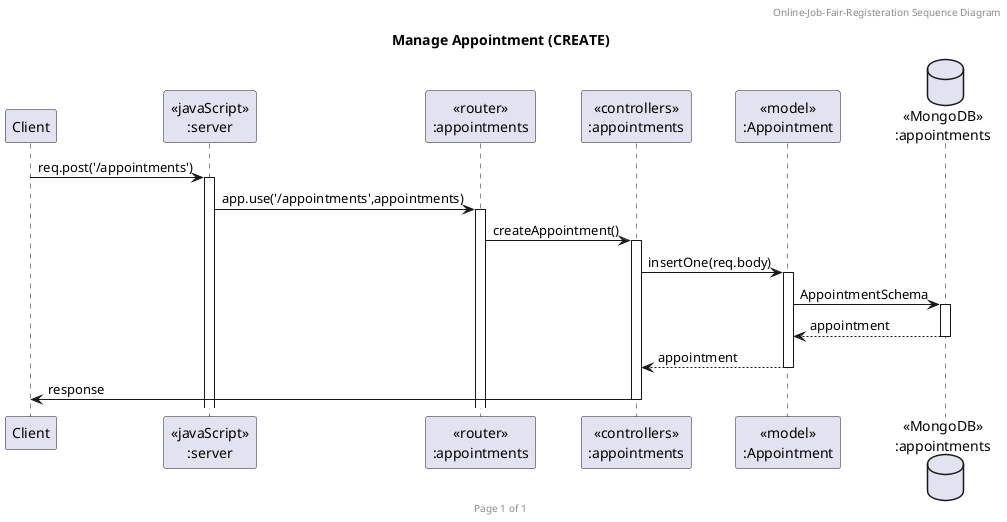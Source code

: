 @startuml Manage Appointment (CREATE)

header Online-Job-Fair-Registeration Sequence Diagram
footer Page %page% of %lastpage%
title "Manage Appointment (CREATE)"

participant "Client" as client
participant "<<javaScript>>\n:server" as server
participant "<<router>>\n:appointments" as routerAppointments
participant "<<controllers>>\n:appointments" as controllersAppointments
participant "<<model>>\n:Appointment" as modelAppointment
database "<<MongoDB>>\n:appointments" as AppointmentsDatabase

client->server ++:req.post('/appointments')
server->routerAppointments ++:app.use('/appointments',appointments)
routerAppointments -> controllersAppointments ++:createAppointment()
controllersAppointments->modelAppointment ++:insertOne(req.body)
modelAppointment ->AppointmentsDatabase ++: AppointmentSchema
AppointmentsDatabase --> modelAppointment --: appointment
controllersAppointments <-- modelAppointment --:appointment
controllersAppointments->client --:response

@enduml

